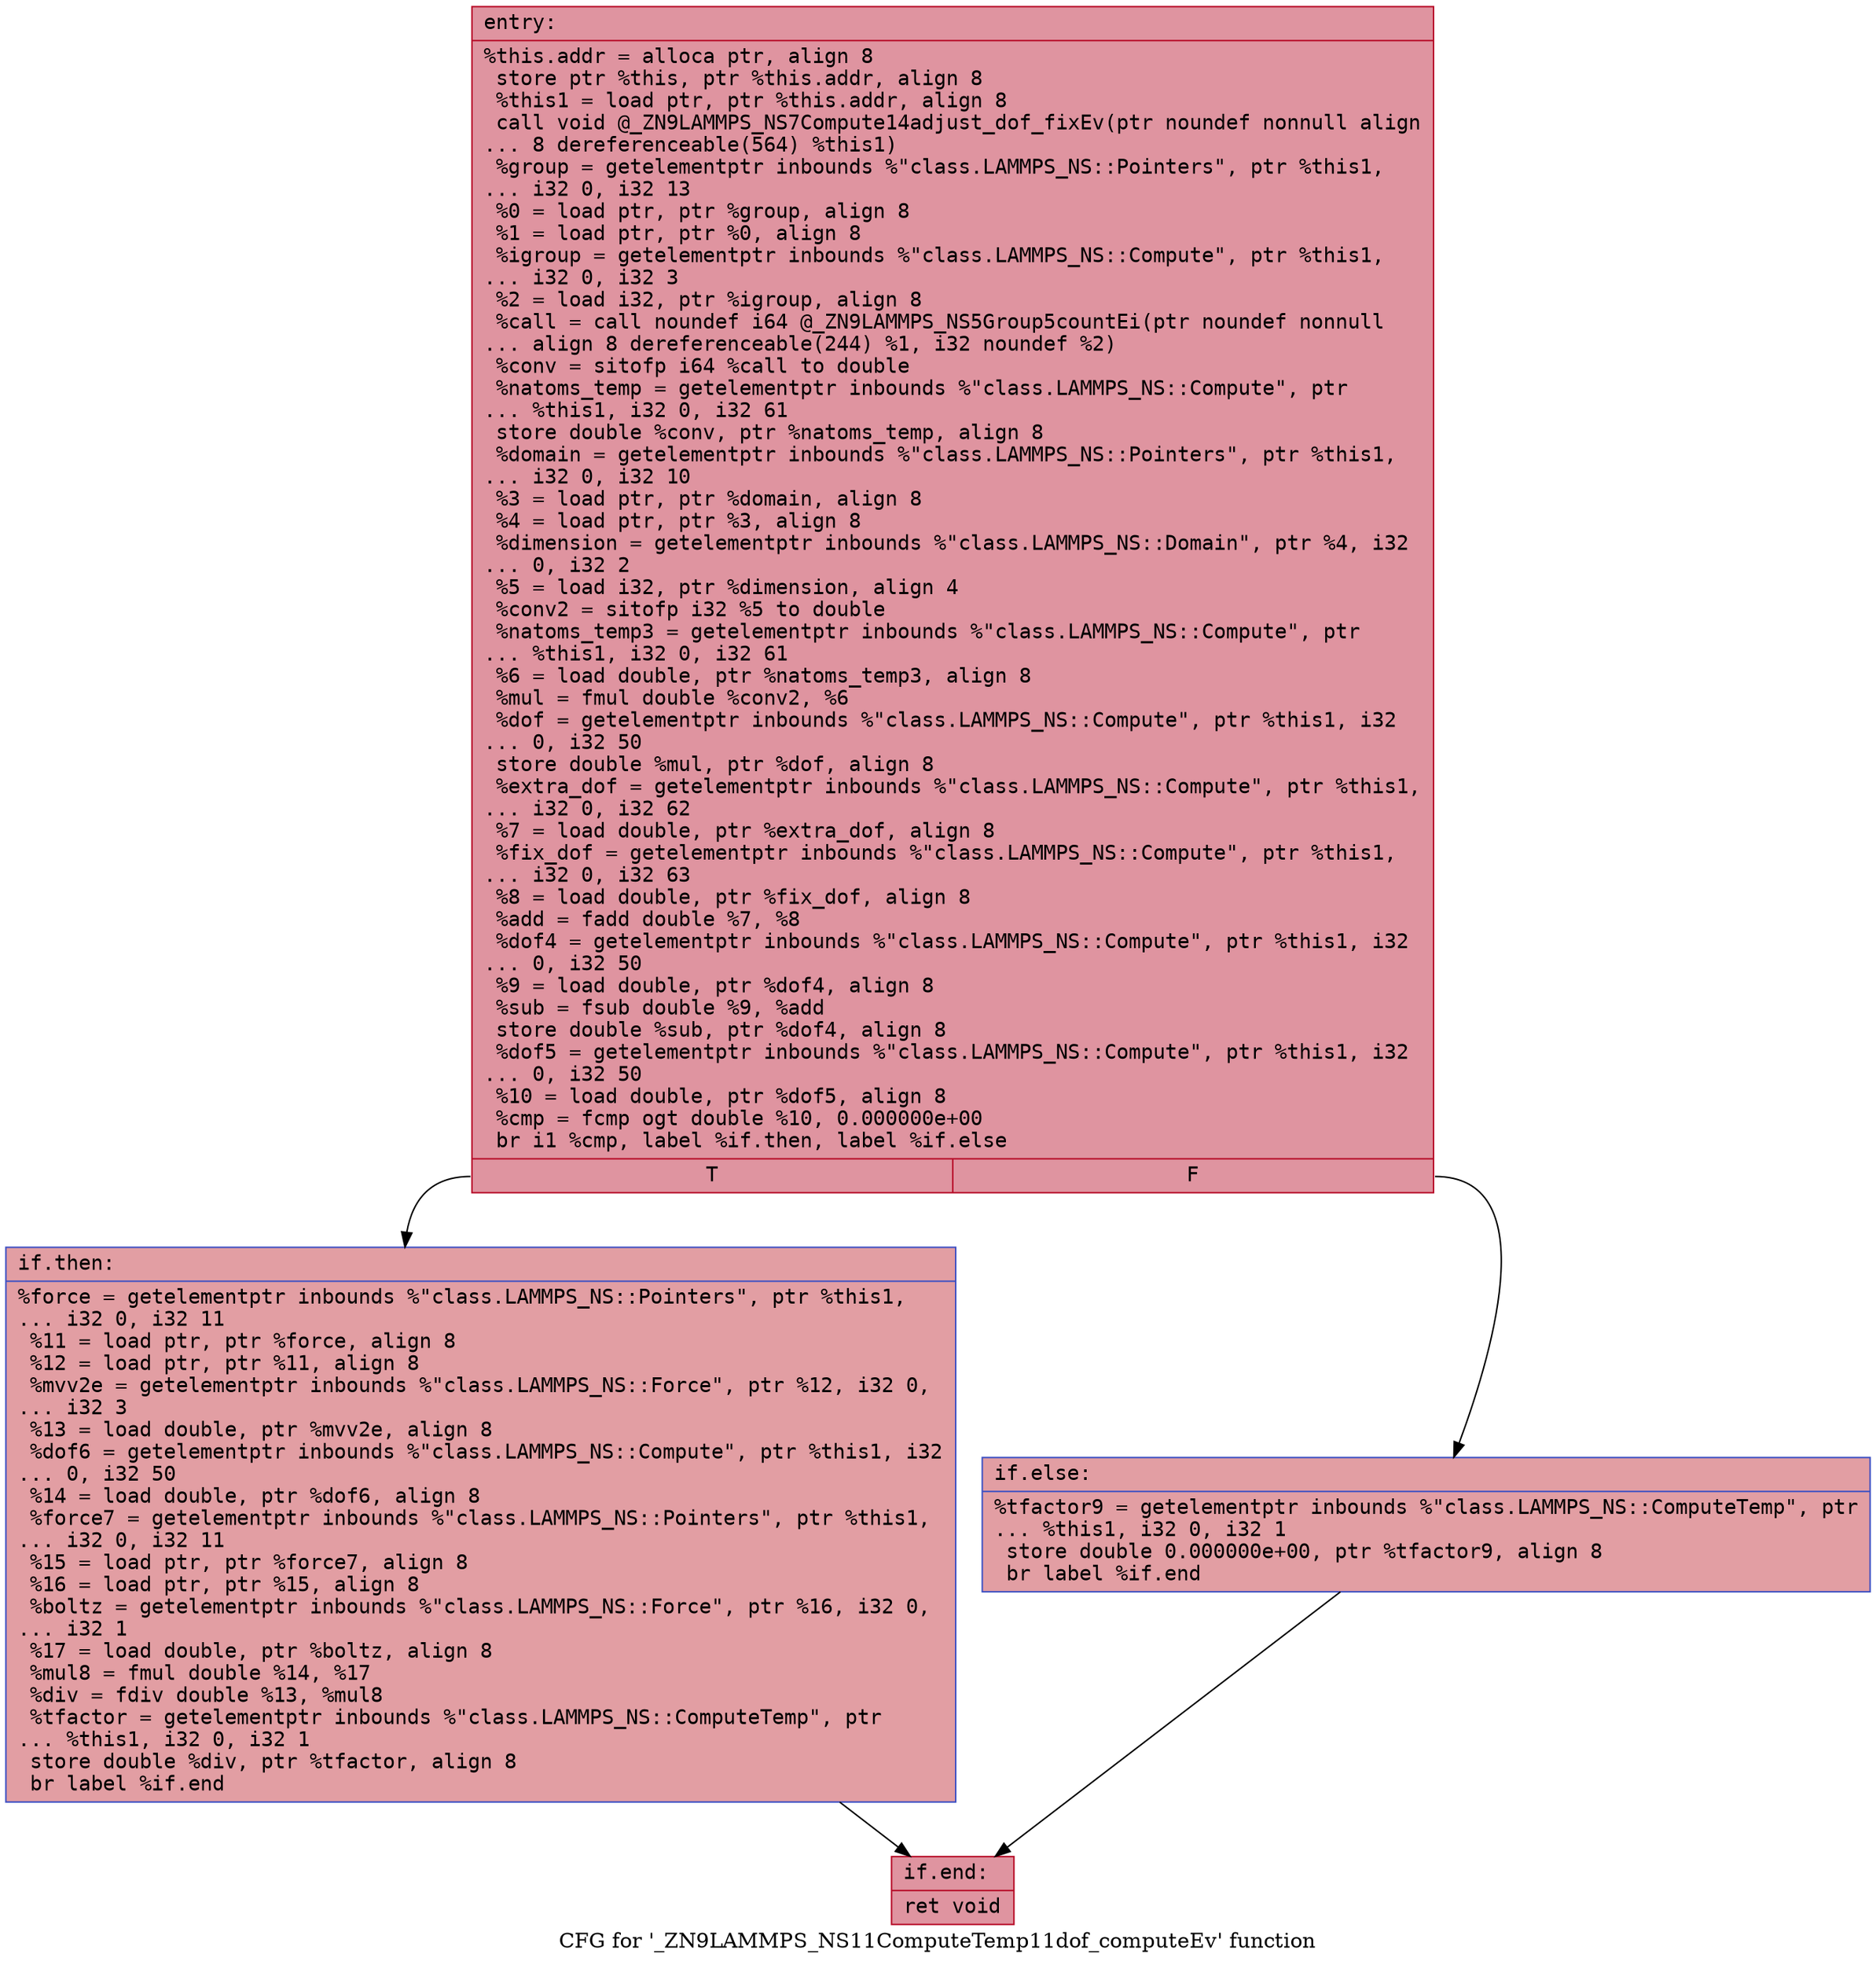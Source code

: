 digraph "CFG for '_ZN9LAMMPS_NS11ComputeTemp11dof_computeEv' function" {
	label="CFG for '_ZN9LAMMPS_NS11ComputeTemp11dof_computeEv' function";

	Node0x55ab1625c5c0 [shape=record,color="#b70d28ff", style=filled, fillcolor="#b70d2870" fontname="Courier",label="{entry:\l|  %this.addr = alloca ptr, align 8\l  store ptr %this, ptr %this.addr, align 8\l  %this1 = load ptr, ptr %this.addr, align 8\l  call void @_ZN9LAMMPS_NS7Compute14adjust_dof_fixEv(ptr noundef nonnull align\l... 8 dereferenceable(564) %this1)\l  %group = getelementptr inbounds %\"class.LAMMPS_NS::Pointers\", ptr %this1,\l... i32 0, i32 13\l  %0 = load ptr, ptr %group, align 8\l  %1 = load ptr, ptr %0, align 8\l  %igroup = getelementptr inbounds %\"class.LAMMPS_NS::Compute\", ptr %this1,\l... i32 0, i32 3\l  %2 = load i32, ptr %igroup, align 8\l  %call = call noundef i64 @_ZN9LAMMPS_NS5Group5countEi(ptr noundef nonnull\l... align 8 dereferenceable(244) %1, i32 noundef %2)\l  %conv = sitofp i64 %call to double\l  %natoms_temp = getelementptr inbounds %\"class.LAMMPS_NS::Compute\", ptr\l... %this1, i32 0, i32 61\l  store double %conv, ptr %natoms_temp, align 8\l  %domain = getelementptr inbounds %\"class.LAMMPS_NS::Pointers\", ptr %this1,\l... i32 0, i32 10\l  %3 = load ptr, ptr %domain, align 8\l  %4 = load ptr, ptr %3, align 8\l  %dimension = getelementptr inbounds %\"class.LAMMPS_NS::Domain\", ptr %4, i32\l... 0, i32 2\l  %5 = load i32, ptr %dimension, align 4\l  %conv2 = sitofp i32 %5 to double\l  %natoms_temp3 = getelementptr inbounds %\"class.LAMMPS_NS::Compute\", ptr\l... %this1, i32 0, i32 61\l  %6 = load double, ptr %natoms_temp3, align 8\l  %mul = fmul double %conv2, %6\l  %dof = getelementptr inbounds %\"class.LAMMPS_NS::Compute\", ptr %this1, i32\l... 0, i32 50\l  store double %mul, ptr %dof, align 8\l  %extra_dof = getelementptr inbounds %\"class.LAMMPS_NS::Compute\", ptr %this1,\l... i32 0, i32 62\l  %7 = load double, ptr %extra_dof, align 8\l  %fix_dof = getelementptr inbounds %\"class.LAMMPS_NS::Compute\", ptr %this1,\l... i32 0, i32 63\l  %8 = load double, ptr %fix_dof, align 8\l  %add = fadd double %7, %8\l  %dof4 = getelementptr inbounds %\"class.LAMMPS_NS::Compute\", ptr %this1, i32\l... 0, i32 50\l  %9 = load double, ptr %dof4, align 8\l  %sub = fsub double %9, %add\l  store double %sub, ptr %dof4, align 8\l  %dof5 = getelementptr inbounds %\"class.LAMMPS_NS::Compute\", ptr %this1, i32\l... 0, i32 50\l  %10 = load double, ptr %dof5, align 8\l  %cmp = fcmp ogt double %10, 0.000000e+00\l  br i1 %cmp, label %if.then, label %if.else\l|{<s0>T|<s1>F}}"];
	Node0x55ab1625c5c0:s0 -> Node0x55ab1625f010[tooltip="entry -> if.then\nProbability 50.00%" ];
	Node0x55ab1625c5c0:s1 -> Node0x55ab1625f080[tooltip="entry -> if.else\nProbability 50.00%" ];
	Node0x55ab1625f010 [shape=record,color="#3d50c3ff", style=filled, fillcolor="#be242e70" fontname="Courier",label="{if.then:\l|  %force = getelementptr inbounds %\"class.LAMMPS_NS::Pointers\", ptr %this1,\l... i32 0, i32 11\l  %11 = load ptr, ptr %force, align 8\l  %12 = load ptr, ptr %11, align 8\l  %mvv2e = getelementptr inbounds %\"class.LAMMPS_NS::Force\", ptr %12, i32 0,\l... i32 3\l  %13 = load double, ptr %mvv2e, align 8\l  %dof6 = getelementptr inbounds %\"class.LAMMPS_NS::Compute\", ptr %this1, i32\l... 0, i32 50\l  %14 = load double, ptr %dof6, align 8\l  %force7 = getelementptr inbounds %\"class.LAMMPS_NS::Pointers\", ptr %this1,\l... i32 0, i32 11\l  %15 = load ptr, ptr %force7, align 8\l  %16 = load ptr, ptr %15, align 8\l  %boltz = getelementptr inbounds %\"class.LAMMPS_NS::Force\", ptr %16, i32 0,\l... i32 1\l  %17 = load double, ptr %boltz, align 8\l  %mul8 = fmul double %14, %17\l  %div = fdiv double %13, %mul8\l  %tfactor = getelementptr inbounds %\"class.LAMMPS_NS::ComputeTemp\", ptr\l... %this1, i32 0, i32 1\l  store double %div, ptr %tfactor, align 8\l  br label %if.end\l}"];
	Node0x55ab1625f010 -> Node0x55ab1625fe10[tooltip="if.then -> if.end\nProbability 100.00%" ];
	Node0x55ab1625f080 [shape=record,color="#3d50c3ff", style=filled, fillcolor="#be242e70" fontname="Courier",label="{if.else:\l|  %tfactor9 = getelementptr inbounds %\"class.LAMMPS_NS::ComputeTemp\", ptr\l... %this1, i32 0, i32 1\l  store double 0.000000e+00, ptr %tfactor9, align 8\l  br label %if.end\l}"];
	Node0x55ab1625f080 -> Node0x55ab1625fe10[tooltip="if.else -> if.end\nProbability 100.00%" ];
	Node0x55ab1625fe10 [shape=record,color="#b70d28ff", style=filled, fillcolor="#b70d2870" fontname="Courier",label="{if.end:\l|  ret void\l}"];
}
